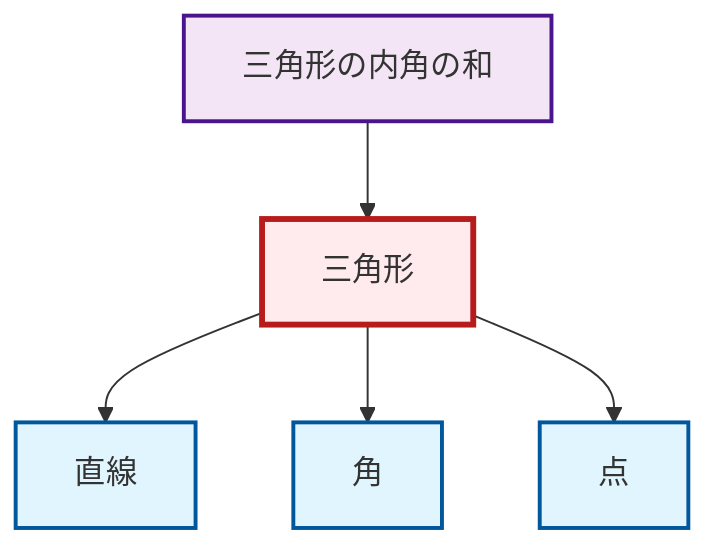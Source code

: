 graph TD
    classDef definition fill:#e1f5fe,stroke:#01579b,stroke-width:2px
    classDef theorem fill:#f3e5f5,stroke:#4a148c,stroke-width:2px
    classDef axiom fill:#fff3e0,stroke:#e65100,stroke-width:2px
    classDef example fill:#e8f5e9,stroke:#1b5e20,stroke-width:2px
    classDef current fill:#ffebee,stroke:#b71c1c,stroke-width:3px
    def-point["点"]:::definition
    thm-angle-sum-triangle["三角形の内角の和"]:::theorem
    def-angle["角"]:::definition
    def-triangle["三角形"]:::definition
    def-line["直線"]:::definition
    thm-angle-sum-triangle --> def-triangle
    def-triangle --> def-line
    def-triangle --> def-angle
    def-triangle --> def-point
    class def-triangle current